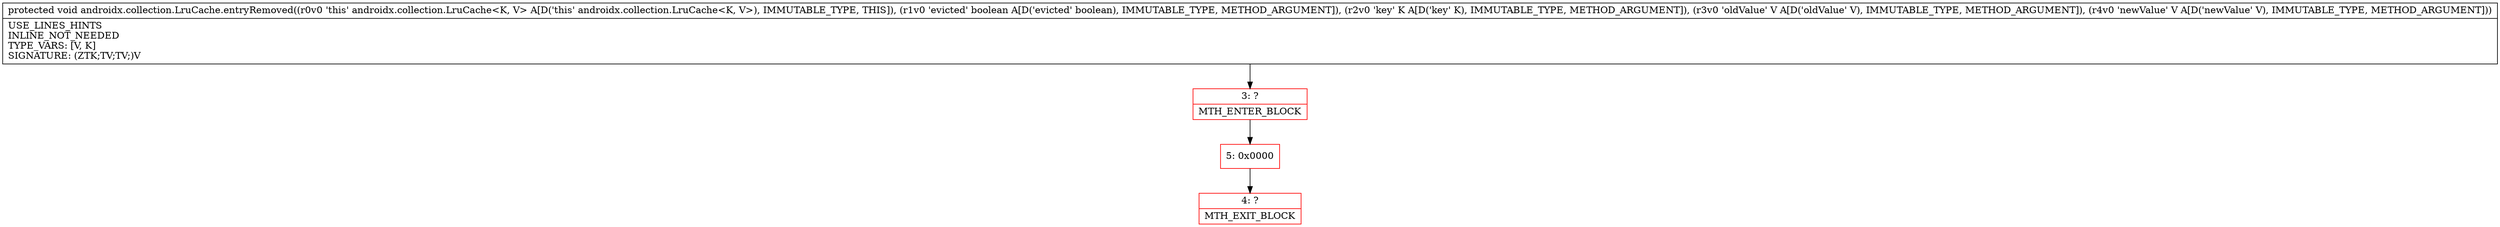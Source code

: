 digraph "CFG forandroidx.collection.LruCache.entryRemoved(ZLjava\/lang\/Object;Ljava\/lang\/Object;Ljava\/lang\/Object;)V" {
subgraph cluster_Region_1022144573 {
label = "R(0)";
node [shape=record,color=blue];
}
Node_3 [shape=record,color=red,label="{3\:\ ?|MTH_ENTER_BLOCK\l}"];
Node_5 [shape=record,color=red,label="{5\:\ 0x0000}"];
Node_4 [shape=record,color=red,label="{4\:\ ?|MTH_EXIT_BLOCK\l}"];
MethodNode[shape=record,label="{protected void androidx.collection.LruCache.entryRemoved((r0v0 'this' androidx.collection.LruCache\<K, V\> A[D('this' androidx.collection.LruCache\<K, V\>), IMMUTABLE_TYPE, THIS]), (r1v0 'evicted' boolean A[D('evicted' boolean), IMMUTABLE_TYPE, METHOD_ARGUMENT]), (r2v0 'key' K A[D('key' K), IMMUTABLE_TYPE, METHOD_ARGUMENT]), (r3v0 'oldValue' V A[D('oldValue' V), IMMUTABLE_TYPE, METHOD_ARGUMENT]), (r4v0 'newValue' V A[D('newValue' V), IMMUTABLE_TYPE, METHOD_ARGUMENT]))  | USE_LINES_HINTS\lINLINE_NOT_NEEDED\lTYPE_VARS: [V, K]\lSIGNATURE: (ZTK;TV;TV;)V\l}"];
MethodNode -> Node_3;Node_3 -> Node_5;
Node_5 -> Node_4;
}

